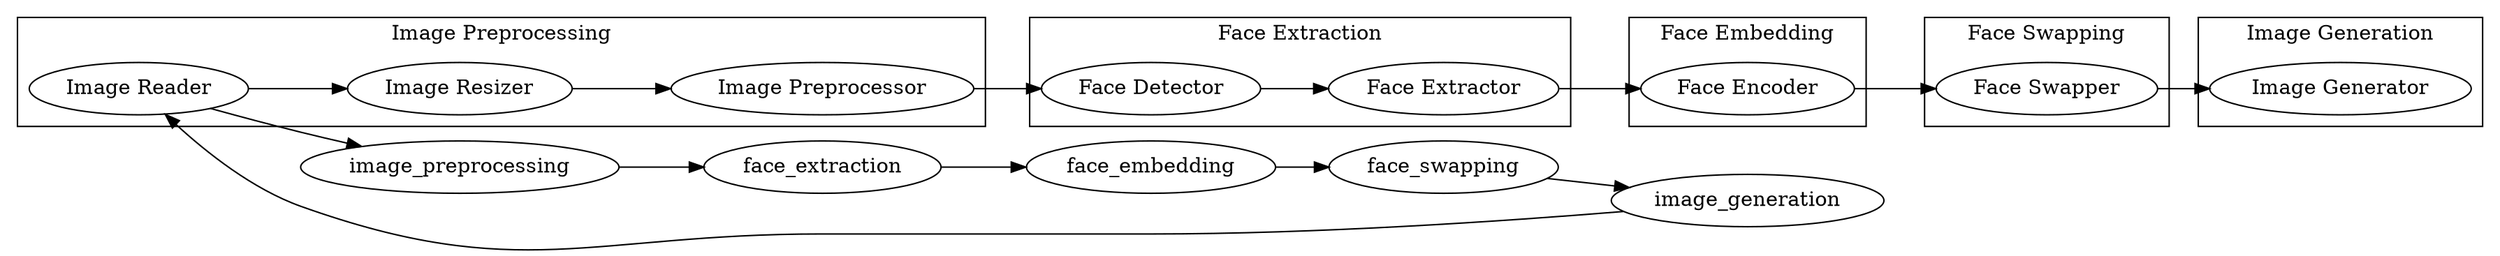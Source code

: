 digraph deepfacelab {
    graph [rankdir=LR];

    // Subgraph for image preprocessing
    subgraph cluster_image_preprocessing {
        label="Image Preprocessing";

        image_reader [label="Image Reader"];
        image_resizer [label="Image Resizer"];
        image_preprocessor [label="Image Preprocessor"];

        image_reader -> image_resizer;
        image_resizer -> image_preprocessor;
    }

    // Subgraph for face extraction
    subgraph cluster_face_extraction {
        label="Face Extraction";

        face_detector [label="Face Detector"];
        face_extractor [label="Face Extractor"];

        image_preprocessor -> face_detector;
        face_detector -> face_extractor;
    }

    // Subgraph for face embedding
    subgraph cluster_face_embedding {
        label="Face Embedding";

        face_encoder [label="Face Encoder"];

        face_extractor -> face_encoder;
    }

    // Subgraph for face swapping
    subgraph cluster_face_swapping {
        label="Face Swapping";

        face_swapper [label="Face Swapper"];

        face_encoder -> face_swapper;
    }

    // Subgraph for image generation
    subgraph cluster_image_generation {
        label="Image Generation";

        image_generator [label="Image Generator"];

        face_swapper -> image_generator;
    }

    // Main flow
    image_reader -> image_preprocessing;
    image_preprocessing -> face_extraction;
    face_extraction -> face_embedding;
    face_embedding -> face_swapping;
    face_swapping -> image_generation;
    image_generation -> image_reader;
}